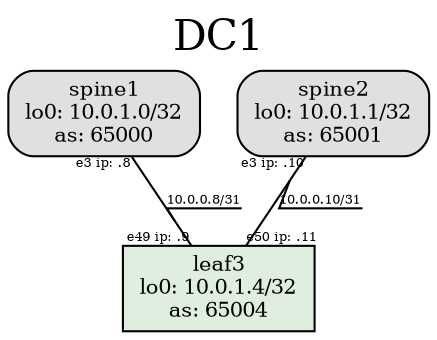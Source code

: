 strict digraph "" {
	graph [fontsize=20,
		label=DC1,
		labelloc=t,
		ordering=out
	];
	node [label="\N"];
	leaf3	[URL="../config/leaf3.txt",
		asn=65004,
		bgp_neigh="{'10.0.0.8': '65000', '10.0.0.10': '65001'}",
		constraint=false,
		fillcolor=honeydew2,
		fontsize=10,
		headport=s,
		hostname=leaf3,
		if_ip="{'eth49': '10.0.0.9/31', 'eth50': '10.0.0.11/31'}",
		int="[51, 52]",
		label="leaf3
lo0: 10.0.1.4/32
as: 65004
",
		role=leaf,
		shape=box,
		style=filled];
	spine1	[asn=65000,
		bgp_neigh="{'10.0.0.1': '65002', '10.0.0.5': '65003', '10.0.0.9': '65004', '10.0.0.13': '65005', '10.0.0.17': '65006', '10.0.0.21': '65007', '\
10.0.0.25': '65008', '10.0.0.29': '65009'}",
		constraint=false,
		fillcolor=grey88,
		fontsize=10,
		hostname=spine1,
		if_ip="{'eth1': '10.0.0.0/31', 'eth2': '10.0.0.4/31', 'eth3': '10.0.0.8/31', 'eth4': '10.0.0.12/31', 'eth5': '10.0.0.16/31', 'eth6': '10.0.0.20/\
31', 'eth7': '10.0.0.24/31', 'eth8': '10.0.0.28/31'}",
		int="[9, 10, 11, 12, 13, 14, 15, 16, 17, 18, 19, 20, 21, 22, 23, 24, 25, 26]",
		label="spine1
lo0: 10.0.1.0/32
as: 65000
",
		rank="same; spine1; spine2; ",
		role=spine,
		shape=box,
		style="rounded,filled",
		tailport=s];
	spine1 -> leaf3	[arrowhead=none,
		decorate=true,
		e_headlabel="e49 ip: .9",
		e_taillabel="e3 ip: .8",
		fontsize=6,
		headlabel="e49 ip: .9",
		label="10.0.0.8/31",
		leaf_ptp="10.0.0.8/31",
		taillabel="e3 ip: .8"];
	spine2	[asn=65001,
		bgp_neigh="{'10.0.0.3': '65002', '10.0.0.7': '65003', '10.0.0.11': '65004', '10.0.0.15': '65005', '10.0.0.19': '65006', '10.0.0.23': '65007', '\
10.0.0.27': '65008', '10.0.0.31': '65009'}",
		constraint=false,
		fillcolor=grey88,
		fontsize=10,
		hostname=spine2,
		if_ip="{'eth1': '10.0.0.2/31', 'eth2': '10.0.0.6/31', 'eth3': '10.0.0.10/31', 'eth4': '10.0.0.14/31', 'eth5': '10.0.0.18/31', 'eth6': '\
10.0.0.22/31', 'eth7': '10.0.0.26/31', 'eth8': '10.0.0.30/31'}",
		int="[9, 10, 11, 12, 13, 14, 15, 16, 17, 18, 19, 20, 21, 22, 23, 24, 25, 26]",
		label="spine2
lo0: 10.0.1.1/32
as: 65001
",
		rank="same; spine1; spine2; ",
		role=spine,
		shape=box,
		style="rounded,filled",
		tailport=s];
	spine2 -> leaf3	[arrowhead=none,
		decorate=true,
		e_headlabel="e50 ip: .11",
		e_taillabel="e3 ip: .10",
		fontsize=6,
		headlabel="e50 ip: .11",
		label="10.0.0.10/31",
		leaf_ptp="10.0.0.10/31",
		taillabel="e3 ip: .10"];
}
